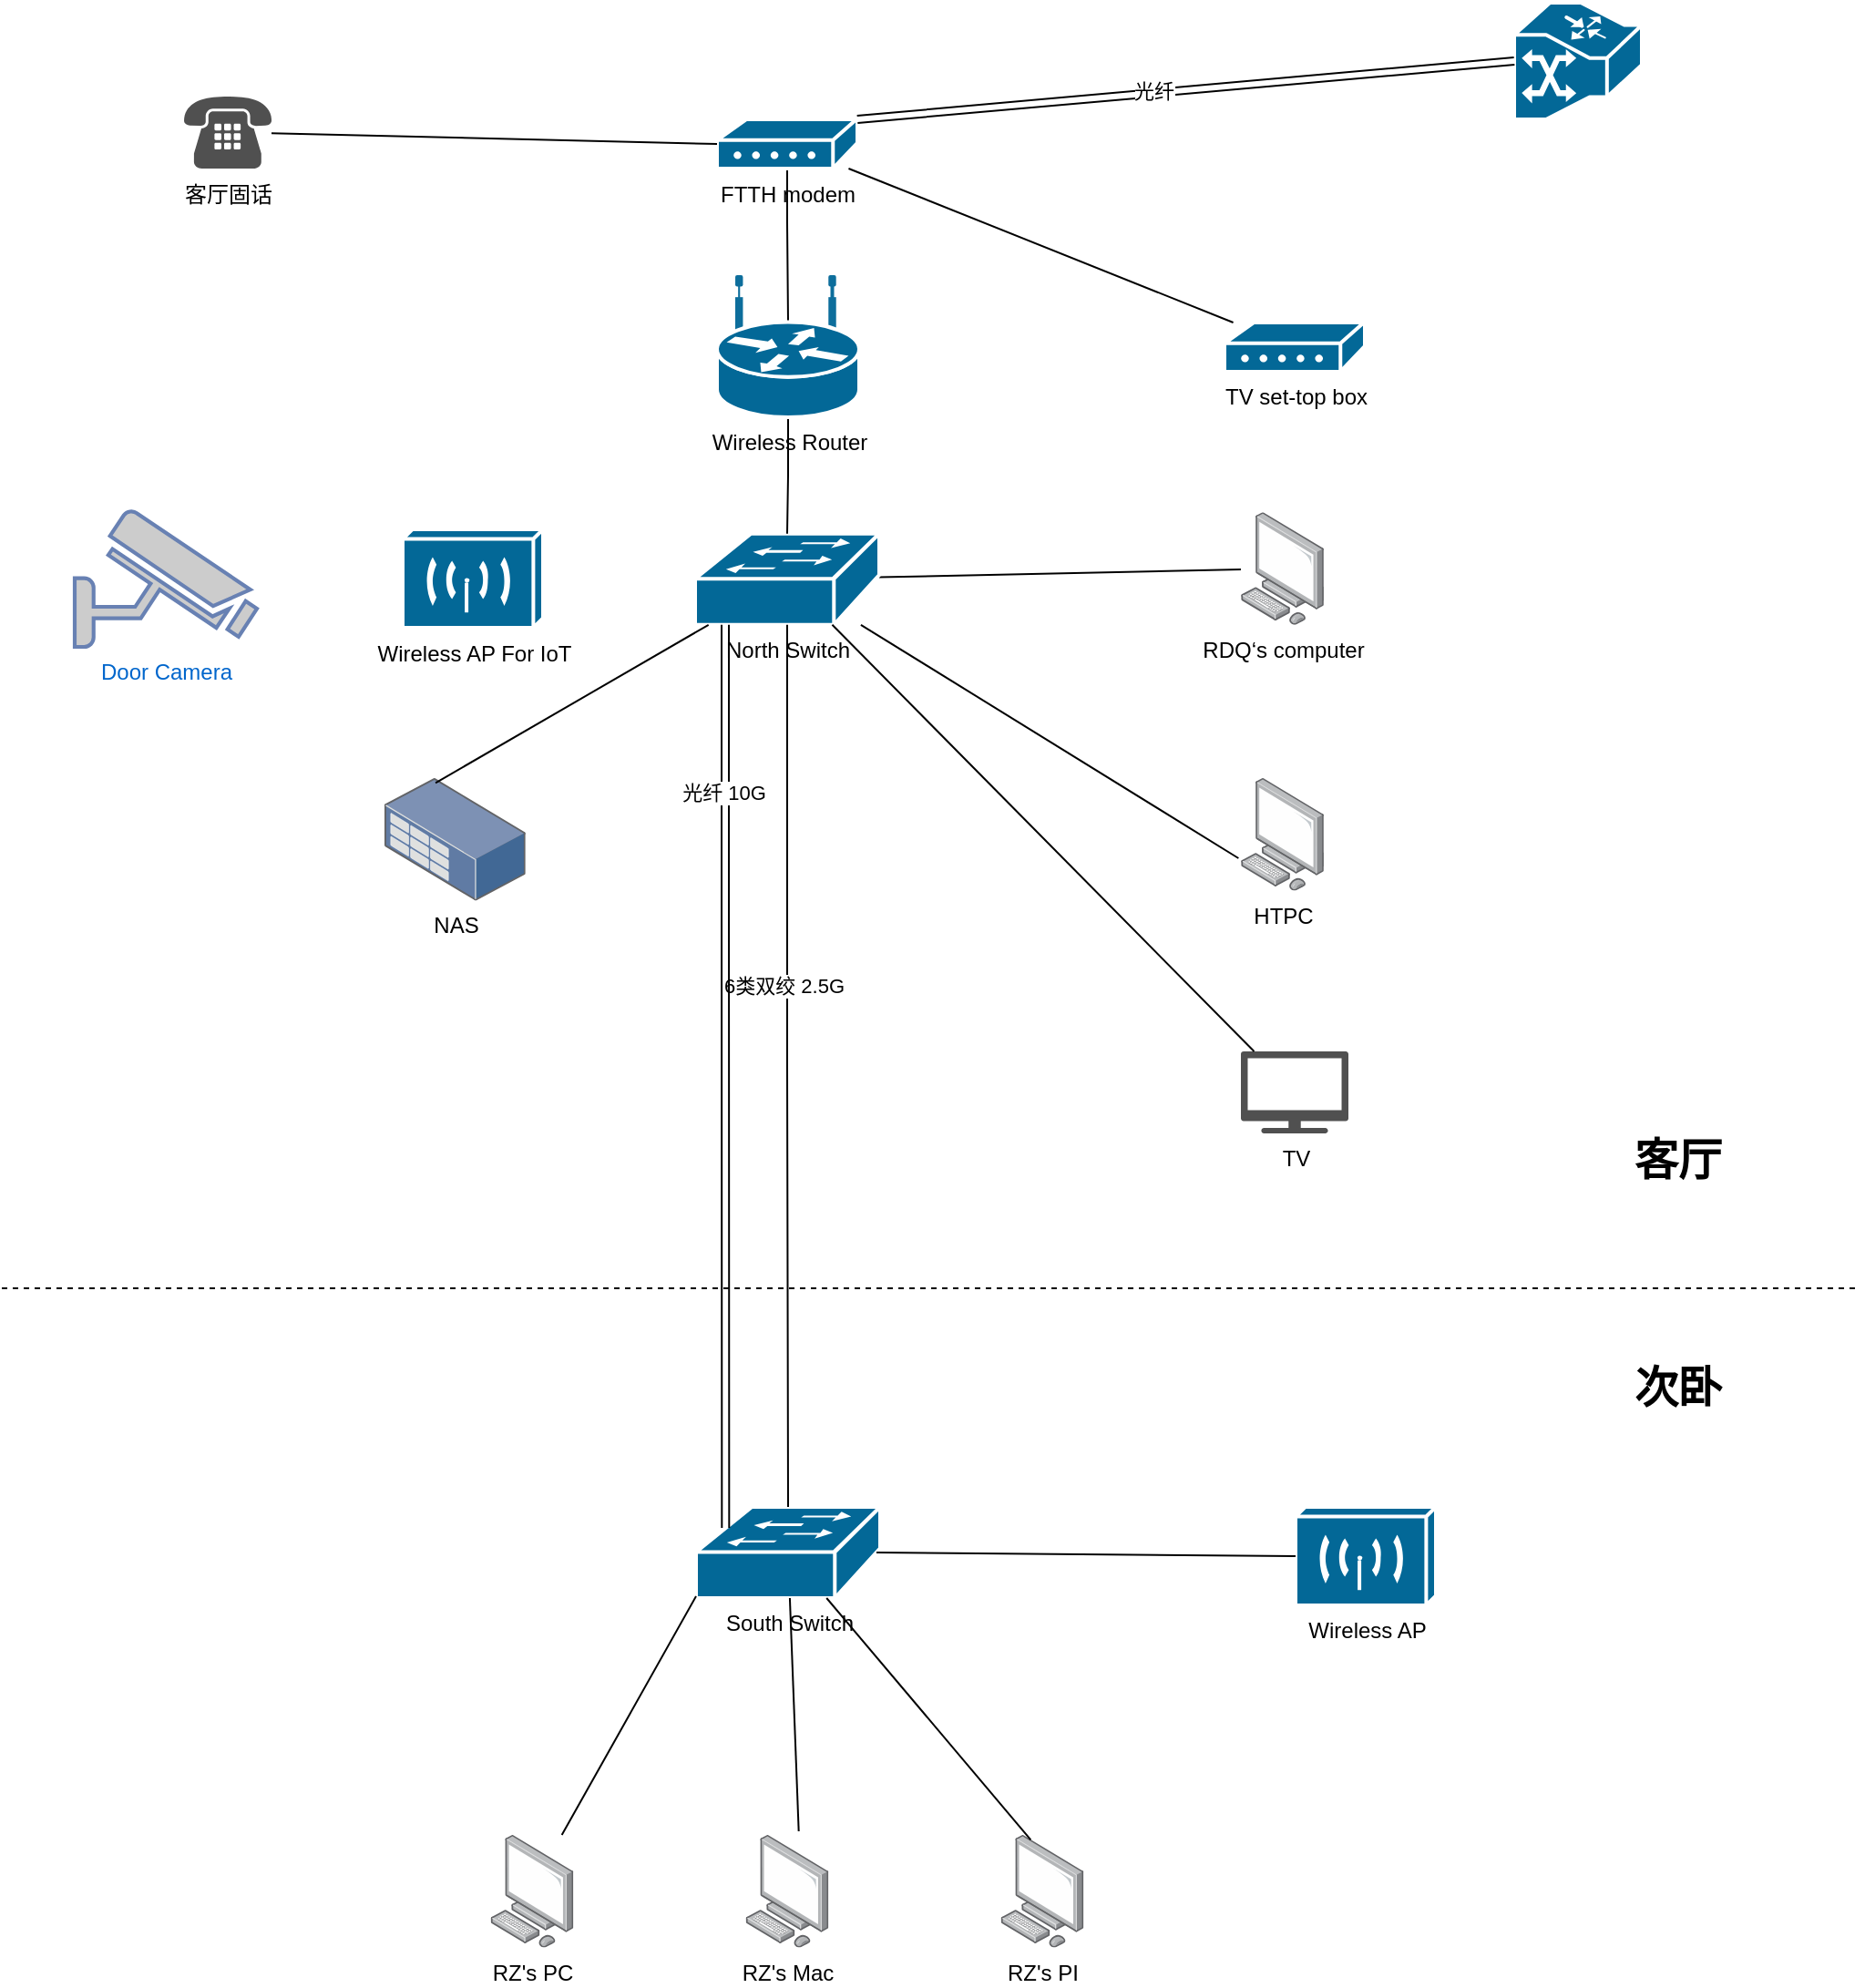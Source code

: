 <mxfile version="24.7.14">
  <diagram name="第 1 页" id="9qzJEbWtO-vEJkkcob2F">
    <mxGraphModel dx="2074" dy="1132" grid="1" gridSize="10" guides="1" tooltips="1" connect="1" arrows="1" fold="1" page="1" pageScale="1" pageWidth="1100" pageHeight="850" math="0" shadow="0">
      <root>
        <mxCell id="0" />
        <mxCell id="1" parent="0" />
        <mxCell id="qFeWlYgozA7GguslPpDB-1" value="" style="shape=mxgraph.cisco.misc.ip_dsl;sketch=0;html=1;pointerEvents=1;dashed=0;fillColor=#036897;strokeColor=#ffffff;strokeWidth=2;verticalLabelPosition=bottom;verticalAlign=top;align=center;outlineConnect=0;" vertex="1" parent="1">
          <mxGeometry x="870" y="44.5" width="70" height="64" as="geometry" />
        </mxCell>
        <mxCell id="qFeWlYgozA7GguslPpDB-19" value="" style="edgeStyle=orthogonalEdgeStyle;rounded=0;orthogonalLoop=1;jettySize=auto;html=1;entryX=0.5;entryY=0.32;entryDx=0;entryDy=0;entryPerimeter=0;endArrow=none;endFill=0;" edge="1" parent="1" source="qFeWlYgozA7GguslPpDB-2" target="qFeWlYgozA7GguslPpDB-11">
          <mxGeometry relative="1" as="geometry" />
        </mxCell>
        <mxCell id="qFeWlYgozA7GguslPpDB-30" style="rounded=0;orthogonalLoop=1;jettySize=auto;html=1;endArrow=none;endFill=0;" edge="1" parent="1" source="qFeWlYgozA7GguslPpDB-2" target="qFeWlYgozA7GguslPpDB-16">
          <mxGeometry relative="1" as="geometry" />
        </mxCell>
        <mxCell id="qFeWlYgozA7GguslPpDB-2" value="FTTH modem" style="shape=mxgraph.cisco.modems_and_phones.modem;html=1;pointerEvents=1;dashed=0;fillColor=#036897;strokeColor=#ffffff;strokeWidth=2;verticalLabelPosition=bottom;verticalAlign=top;align=center;outlineConnect=0;" vertex="1" parent="1">
          <mxGeometry x="432.5" y="108.5" width="77" height="27" as="geometry" />
        </mxCell>
        <mxCell id="qFeWlYgozA7GguslPpDB-4" style="edgeStyle=orthogonalEdgeStyle;rounded=0;orthogonalLoop=1;jettySize=auto;html=1;exitX=0.5;exitY=1;exitDx=0;exitDy=0;exitPerimeter=0;" edge="1" parent="1" source="qFeWlYgozA7GguslPpDB-2" target="qFeWlYgozA7GguslPpDB-2">
          <mxGeometry relative="1" as="geometry" />
        </mxCell>
        <mxCell id="qFeWlYgozA7GguslPpDB-31" style="rounded=0;orthogonalLoop=1;jettySize=auto;html=1;endArrow=none;endFill=0;" edge="1" parent="1" source="qFeWlYgozA7GguslPpDB-5" target="qFeWlYgozA7GguslPpDB-12">
          <mxGeometry relative="1" as="geometry" />
        </mxCell>
        <mxCell id="qFeWlYgozA7GguslPpDB-5" value="North Switch" style="shape=mxgraph.cisco.switches.workgroup_switch;sketch=0;html=1;pointerEvents=1;dashed=0;fillColor=#036897;strokeColor=#ffffff;strokeWidth=2;verticalLabelPosition=bottom;verticalAlign=top;align=center;outlineConnect=0;" vertex="1" parent="1">
          <mxGeometry x="420.5" y="335.9" width="101" height="50" as="geometry" />
        </mxCell>
        <mxCell id="qFeWlYgozA7GguslPpDB-7" value="South Switch" style="shape=mxgraph.cisco.switches.workgroup_switch;sketch=0;html=1;pointerEvents=1;dashed=0;fillColor=#036897;strokeColor=#ffffff;strokeWidth=2;verticalLabelPosition=bottom;verticalAlign=top;align=center;outlineConnect=0;" vertex="1" parent="1">
          <mxGeometry x="421" y="870" width="101" height="50" as="geometry" />
        </mxCell>
        <mxCell id="qFeWlYgozA7GguslPpDB-8" value="RZ&#39;s PC" style="image;points=[];aspect=fixed;html=1;align=center;shadow=0;dashed=0;image=img/lib/allied_telesis/computer_and_terminals/Personal_Computer.svg;" vertex="1" parent="1">
          <mxGeometry x="308.2" y="1050" width="45.6" height="61.8" as="geometry" />
        </mxCell>
        <mxCell id="qFeWlYgozA7GguslPpDB-9" value="RZ&#39;s Mac" style="image;points=[];aspect=fixed;html=1;align=center;shadow=0;dashed=0;image=img/lib/allied_telesis/computer_and_terminals/Personal_Computer.svg;" vertex="1" parent="1">
          <mxGeometry x="448.2" y="1050" width="45.6" height="61.8" as="geometry" />
        </mxCell>
        <mxCell id="qFeWlYgozA7GguslPpDB-10" value="RZ&#39;s PI" style="image;points=[];aspect=fixed;html=1;align=center;shadow=0;dashed=0;image=img/lib/allied_telesis/computer_and_terminals/Personal_Computer.svg;" vertex="1" parent="1">
          <mxGeometry x="588.2" y="1050" width="45.6" height="61.8" as="geometry" />
        </mxCell>
        <mxCell id="qFeWlYgozA7GguslPpDB-20" value="" style="edgeStyle=orthogonalEdgeStyle;rounded=0;orthogonalLoop=1;jettySize=auto;html=1;endArrow=none;endFill=0;" edge="1" parent="1" source="qFeWlYgozA7GguslPpDB-11" target="qFeWlYgozA7GguslPpDB-5">
          <mxGeometry relative="1" as="geometry" />
        </mxCell>
        <mxCell id="qFeWlYgozA7GguslPpDB-11" value="Wireless Router" style="shape=mxgraph.cisco.routers.wireless_router;sketch=0;html=1;pointerEvents=1;dashed=0;fillColor=#036897;strokeColor=#ffffff;strokeWidth=2;verticalLabelPosition=bottom;verticalAlign=top;align=center;outlineConnect=0;" vertex="1" parent="1">
          <mxGeometry x="432.5" y="195" width="78" height="77" as="geometry" />
        </mxCell>
        <mxCell id="qFeWlYgozA7GguslPpDB-12" value="RDQ‘s computer" style="image;points=[];aspect=fixed;html=1;align=center;shadow=0;dashed=0;image=img/lib/allied_telesis/computer_and_terminals/Personal_Computer.svg;" vertex="1" parent="1">
          <mxGeometry x="720" y="324.1" width="45.6" height="61.8" as="geometry" />
        </mxCell>
        <mxCell id="qFeWlYgozA7GguslPpDB-13" value="HTPC" style="image;points=[];aspect=fixed;html=1;align=center;shadow=0;dashed=0;image=img/lib/allied_telesis/computer_and_terminals/Personal_Computer.svg;" vertex="1" parent="1">
          <mxGeometry x="720" y="470" width="45.6" height="61.8" as="geometry" />
        </mxCell>
        <mxCell id="qFeWlYgozA7GguslPpDB-14" value="TV" style="sketch=0;pointerEvents=1;shadow=0;dashed=0;html=1;strokeColor=none;fillColor=#505050;labelPosition=center;verticalLabelPosition=bottom;verticalAlign=top;outlineConnect=0;align=center;shape=mxgraph.office.devices.tv;" vertex="1" parent="1">
          <mxGeometry x="720" y="620" width="59" height="45" as="geometry" />
        </mxCell>
        <mxCell id="qFeWlYgozA7GguslPpDB-15" value="Door Camera" style="fontColor=#0066CC;verticalAlign=top;verticalLabelPosition=bottom;labelPosition=center;align=center;html=1;outlineConnect=0;fillColor=#CCCCCC;strokeColor=#6881B3;gradientColor=none;gradientDirection=north;strokeWidth=2;shape=mxgraph.networks.security_camera;" vertex="1" parent="1">
          <mxGeometry x="80" y="323" width="100" height="75" as="geometry" />
        </mxCell>
        <mxCell id="qFeWlYgozA7GguslPpDB-16" value="TV set-top box" style="shape=mxgraph.cisco.modems_and_phones.modem;html=1;pointerEvents=1;dashed=0;fillColor=#036897;strokeColor=#ffffff;strokeWidth=2;verticalLabelPosition=bottom;verticalAlign=top;align=center;outlineConnect=0;" vertex="1" parent="1">
          <mxGeometry x="711" y="220" width="77" height="27" as="geometry" />
        </mxCell>
        <mxCell id="qFeWlYgozA7GguslPpDB-17" value="" style="endArrow=none;html=1;rounded=0;entryX=0;entryY=0.5;entryDx=0;entryDy=0;entryPerimeter=0;exitX=1;exitY=0;exitDx=0;exitDy=0;exitPerimeter=0;shape=link;" edge="1" parent="1" source="qFeWlYgozA7GguslPpDB-2" target="qFeWlYgozA7GguslPpDB-1">
          <mxGeometry width="50" height="50" relative="1" as="geometry">
            <mxPoint x="520" y="570" as="sourcePoint" />
            <mxPoint x="570" y="520" as="targetPoint" />
          </mxGeometry>
        </mxCell>
        <mxCell id="qFeWlYgozA7GguslPpDB-18" value="光纤" style="edgeLabel;html=1;align=center;verticalAlign=middle;resizable=0;points=[];" vertex="1" connectable="0" parent="qFeWlYgozA7GguslPpDB-17">
          <mxGeometry x="-0.103" y="1" relative="1" as="geometry">
            <mxPoint as="offset" />
          </mxGeometry>
        </mxCell>
        <mxCell id="qFeWlYgozA7GguslPpDB-21" value="Wireless AP" style="shape=mxgraph.cisco.wireless.wireless_transport;html=1;dashed=0;fillColor=#036897;strokeColor=#ffffff;strokeWidth=2;verticalLabelPosition=bottom;verticalAlign=top" vertex="1" parent="1">
          <mxGeometry x="750" y="870" width="77" height="54" as="geometry" />
        </mxCell>
        <mxCell id="qFeWlYgozA7GguslPpDB-22" value="Wireless AP For IoT" style="shape=mxgraph.cisco.wireless.wireless_transport;html=1;dashed=0;fillColor=#036897;strokeColor=#ffffff;strokeWidth=2;verticalLabelPosition=bottom;verticalAlign=top" vertex="1" parent="1">
          <mxGeometry x="260" y="333.5" width="77" height="54" as="geometry" />
        </mxCell>
        <mxCell id="qFeWlYgozA7GguslPpDB-25" style="edgeStyle=orthogonalEdgeStyle;rounded=0;orthogonalLoop=1;jettySize=auto;html=1;entryX=0.5;entryY=0;entryDx=0;entryDy=0;entryPerimeter=0;endArrow=none;endFill=0;" edge="1" parent="1" source="qFeWlYgozA7GguslPpDB-5" target="qFeWlYgozA7GguslPpDB-7">
          <mxGeometry relative="1" as="geometry" />
        </mxCell>
        <mxCell id="qFeWlYgozA7GguslPpDB-26" value="6类双绞 2.5G" style="edgeLabel;html=1;align=center;verticalAlign=middle;resizable=0;points=[];" vertex="1" connectable="0" parent="qFeWlYgozA7GguslPpDB-25">
          <mxGeometry x="-0.182" y="-2" relative="1" as="geometry">
            <mxPoint as="offset" />
          </mxGeometry>
        </mxCell>
        <mxCell id="qFeWlYgozA7GguslPpDB-27" style="edgeStyle=orthogonalEdgeStyle;rounded=0;orthogonalLoop=1;jettySize=auto;html=1;entryX=0.16;entryY=0.23;entryDx=0;entryDy=0;entryPerimeter=0;endArrow=none;endFill=0;shape=link;" edge="1" parent="1" source="qFeWlYgozA7GguslPpDB-5" target="qFeWlYgozA7GguslPpDB-7">
          <mxGeometry relative="1" as="geometry">
            <Array as="points">
              <mxPoint x="437" y="510" />
              <mxPoint x="437" y="510" />
            </Array>
          </mxGeometry>
        </mxCell>
        <mxCell id="qFeWlYgozA7GguslPpDB-29" value="光纤 10G" style="edgeLabel;html=1;align=center;verticalAlign=middle;resizable=0;points=[];" vertex="1" connectable="0" parent="qFeWlYgozA7GguslPpDB-27">
          <mxGeometry x="-0.628" y="-1" relative="1" as="geometry">
            <mxPoint as="offset" />
          </mxGeometry>
        </mxCell>
        <mxCell id="qFeWlYgozA7GguslPpDB-32" style="rounded=0;orthogonalLoop=1;jettySize=auto;html=1;endArrow=none;endFill=0;entryX=-0.029;entryY=0.712;entryDx=0;entryDy=0;entryPerimeter=0;" edge="1" parent="1" source="qFeWlYgozA7GguslPpDB-5" target="qFeWlYgozA7GguslPpDB-13">
          <mxGeometry relative="1" as="geometry">
            <mxPoint x="480" y="515" as="sourcePoint" />
            <mxPoint x="678" y="510" as="targetPoint" />
          </mxGeometry>
        </mxCell>
        <mxCell id="qFeWlYgozA7GguslPpDB-33" style="rounded=0;orthogonalLoop=1;jettySize=auto;html=1;endArrow=none;endFill=0;" edge="1" parent="1" source="qFeWlYgozA7GguslPpDB-5" target="qFeWlYgozA7GguslPpDB-14">
          <mxGeometry relative="1" as="geometry">
            <mxPoint x="503" y="510" as="sourcePoint" />
            <mxPoint x="711" y="638" as="targetPoint" />
          </mxGeometry>
        </mxCell>
        <mxCell id="qFeWlYgozA7GguslPpDB-34" style="rounded=0;orthogonalLoop=1;jettySize=auto;html=1;endArrow=none;endFill=0;entryX=0.361;entryY=0.043;entryDx=0;entryDy=0;entryPerimeter=0;" edge="1" parent="1" source="qFeWlYgozA7GguslPpDB-7" target="qFeWlYgozA7GguslPpDB-10">
          <mxGeometry relative="1" as="geometry">
            <mxPoint x="620" y="920" as="sourcePoint" />
            <mxPoint x="851" y="1154" as="targetPoint" />
          </mxGeometry>
        </mxCell>
        <mxCell id="qFeWlYgozA7GguslPpDB-35" style="rounded=0;orthogonalLoop=1;jettySize=auto;html=1;endArrow=none;endFill=0;entryX=0.639;entryY=-0.032;entryDx=0;entryDy=0;entryPerimeter=0;" edge="1" parent="1" source="qFeWlYgozA7GguslPpDB-7" target="qFeWlYgozA7GguslPpDB-9">
          <mxGeometry relative="1" as="geometry">
            <mxPoint x="448.2" y="970" as="sourcePoint" />
            <mxPoint x="560.2" y="1103" as="targetPoint" />
          </mxGeometry>
        </mxCell>
        <mxCell id="qFeWlYgozA7GguslPpDB-36" style="rounded=0;orthogonalLoop=1;jettySize=auto;html=1;endArrow=none;endFill=0;entryX=0.858;entryY=0;entryDx=0;entryDy=0;entryPerimeter=0;exitX=0;exitY=0.98;exitDx=0;exitDy=0;exitPerimeter=0;" edge="1" parent="1" source="qFeWlYgozA7GguslPpDB-7" target="qFeWlYgozA7GguslPpDB-8">
          <mxGeometry relative="1" as="geometry">
            <mxPoint x="348.8" y="920" as="sourcePoint" />
            <mxPoint x="353.8" y="1048" as="targetPoint" />
          </mxGeometry>
        </mxCell>
        <mxCell id="qFeWlYgozA7GguslPpDB-37" style="rounded=0;orthogonalLoop=1;jettySize=auto;html=1;endArrow=none;endFill=0;entryX=0;entryY=0.5;entryDx=0;entryDy=0;entryPerimeter=0;exitX=0.98;exitY=0.5;exitDx=0;exitDy=0;exitPerimeter=0;" edge="1" parent="1" source="qFeWlYgozA7GguslPpDB-7" target="qFeWlYgozA7GguslPpDB-21">
          <mxGeometry relative="1" as="geometry">
            <mxPoint x="521.5" y="610" as="sourcePoint" />
            <mxPoint x="752.5" y="844" as="targetPoint" />
          </mxGeometry>
        </mxCell>
        <mxCell id="qFeWlYgozA7GguslPpDB-38" value="客厅固话" style="shadow=0;dashed=0;html=1;strokeColor=none;fillColor=#505050;labelPosition=center;verticalLabelPosition=bottom;verticalAlign=top;shape=mxgraph.office.devices.phone_traditional;" vertex="1" parent="1">
          <mxGeometry x="140" y="95.5" width="48" height="40" as="geometry" />
        </mxCell>
        <mxCell id="qFeWlYgozA7GguslPpDB-39" style="rounded=0;orthogonalLoop=1;jettySize=auto;html=1;entryX=0;entryY=0.5;entryDx=0;entryDy=0;entryPerimeter=0;endArrow=none;endFill=0;" edge="1" parent="1" source="qFeWlYgozA7GguslPpDB-38" target="qFeWlYgozA7GguslPpDB-2">
          <mxGeometry relative="1" as="geometry" />
        </mxCell>
        <mxCell id="qFeWlYgozA7GguslPpDB-40" value="NAS" style="image;points=[];aspect=fixed;html=1;align=center;shadow=0;dashed=0;image=img/lib/allied_telesis/storage/Datacenter_Server_Rack_Storage_Unit_Small.svg;" vertex="1" parent="1">
          <mxGeometry x="250" y="470" width="77.4" height="67.2" as="geometry" />
        </mxCell>
        <mxCell id="qFeWlYgozA7GguslPpDB-41" style="rounded=0;orthogonalLoop=1;jettySize=auto;html=1;endArrow=none;endFill=0;exitX=0.362;exitY=0.04;exitDx=0;exitDy=0;exitPerimeter=0;" edge="1" parent="1" source="qFeWlYgozA7GguslPpDB-40" target="qFeWlYgozA7GguslPpDB-5">
          <mxGeometry relative="1" as="geometry">
            <mxPoint x="189.7" y="425" as="sourcePoint" />
            <mxPoint x="387.7" y="420" as="targetPoint" />
          </mxGeometry>
        </mxCell>
        <mxCell id="qFeWlYgozA7GguslPpDB-42" value="" style="endArrow=none;dashed=1;html=1;rounded=0;" edge="1" parent="1">
          <mxGeometry width="50" height="50" relative="1" as="geometry">
            <mxPoint x="40" y="750" as="sourcePoint" />
            <mxPoint x="1060" y="750" as="targetPoint" />
          </mxGeometry>
        </mxCell>
        <mxCell id="qFeWlYgozA7GguslPpDB-43" value="客厅" style="text;html=1;align=center;verticalAlign=middle;whiteSpace=wrap;rounded=0;fontStyle=1;fontSize=24;" vertex="1" parent="1">
          <mxGeometry x="930" y="665" width="60" height="30" as="geometry" />
        </mxCell>
        <mxCell id="qFeWlYgozA7GguslPpDB-44" value="次卧" style="text;html=1;align=center;verticalAlign=middle;whiteSpace=wrap;rounded=0;fontStyle=1;fontSize=24;" vertex="1" parent="1">
          <mxGeometry x="930" y="790" width="60" height="30" as="geometry" />
        </mxCell>
      </root>
    </mxGraphModel>
  </diagram>
</mxfile>
